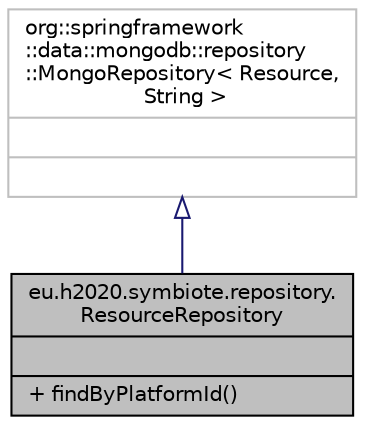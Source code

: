 digraph "eu.h2020.symbiote.repository.ResourceRepository"
{
  edge [fontname="Helvetica",fontsize="10",labelfontname="Helvetica",labelfontsize="10"];
  node [fontname="Helvetica",fontsize="10",shape=record];
  Node1 [label="{eu.h2020.symbiote.repository.\lResourceRepository\n||+ findByPlatformId()\l}",height=0.2,width=0.4,color="black", fillcolor="grey75", style="filled", fontcolor="black"];
  Node2 -> Node1 [dir="back",color="midnightblue",fontsize="10",style="solid",arrowtail="onormal",fontname="Helvetica"];
  Node2 [label="{org::springframework\l::data::mongodb::repository\l::MongoRepository\< Resource,\l String \>\n||}",height=0.2,width=0.4,color="grey75", fillcolor="white", style="filled"];
}
